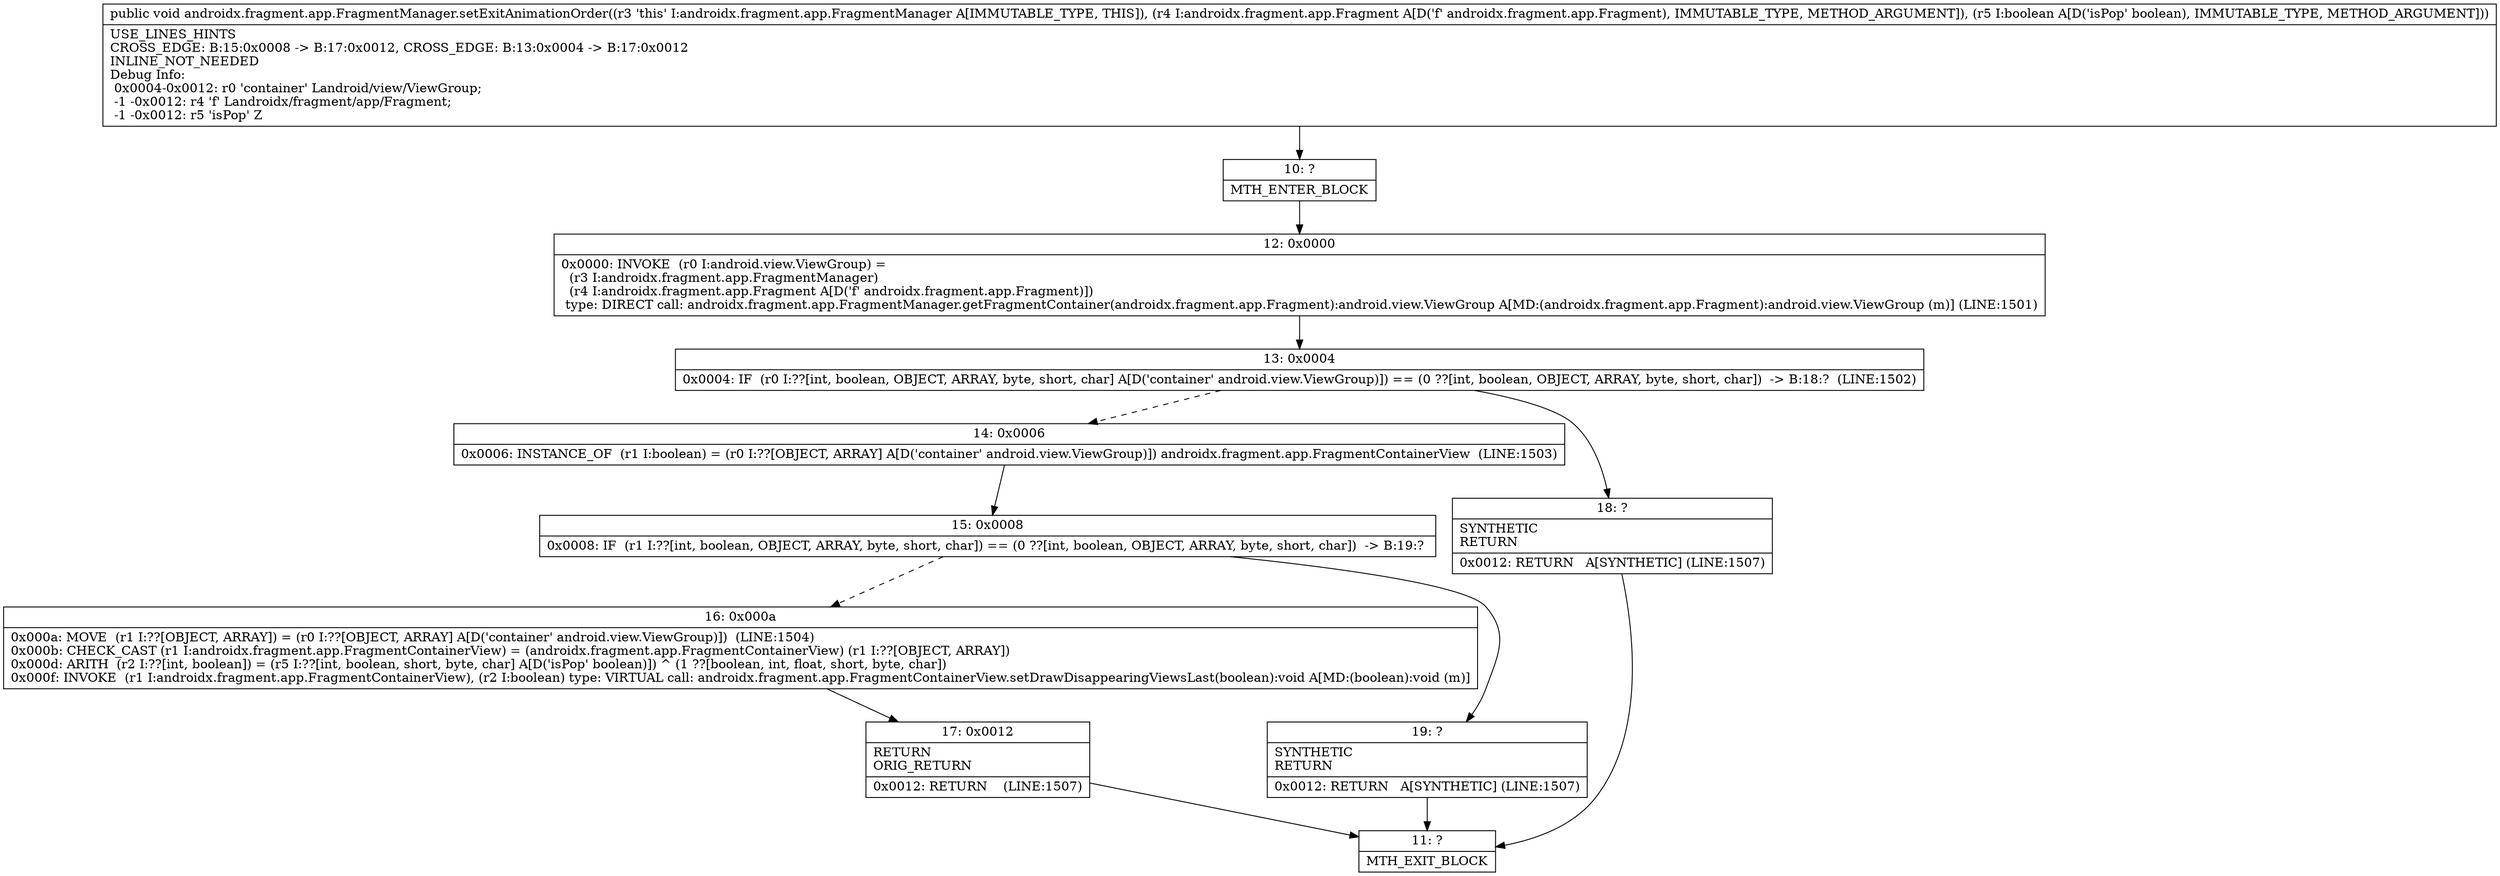 digraph "CFG forandroidx.fragment.app.FragmentManager.setExitAnimationOrder(Landroidx\/fragment\/app\/Fragment;Z)V" {
Node_10 [shape=record,label="{10\:\ ?|MTH_ENTER_BLOCK\l}"];
Node_12 [shape=record,label="{12\:\ 0x0000|0x0000: INVOKE  (r0 I:android.view.ViewGroup) = \l  (r3 I:androidx.fragment.app.FragmentManager)\l  (r4 I:androidx.fragment.app.Fragment A[D('f' androidx.fragment.app.Fragment)])\l type: DIRECT call: androidx.fragment.app.FragmentManager.getFragmentContainer(androidx.fragment.app.Fragment):android.view.ViewGroup A[MD:(androidx.fragment.app.Fragment):android.view.ViewGroup (m)] (LINE:1501)\l}"];
Node_13 [shape=record,label="{13\:\ 0x0004|0x0004: IF  (r0 I:??[int, boolean, OBJECT, ARRAY, byte, short, char] A[D('container' android.view.ViewGroup)]) == (0 ??[int, boolean, OBJECT, ARRAY, byte, short, char])  \-\> B:18:?  (LINE:1502)\l}"];
Node_14 [shape=record,label="{14\:\ 0x0006|0x0006: INSTANCE_OF  (r1 I:boolean) = (r0 I:??[OBJECT, ARRAY] A[D('container' android.view.ViewGroup)]) androidx.fragment.app.FragmentContainerView  (LINE:1503)\l}"];
Node_15 [shape=record,label="{15\:\ 0x0008|0x0008: IF  (r1 I:??[int, boolean, OBJECT, ARRAY, byte, short, char]) == (0 ??[int, boolean, OBJECT, ARRAY, byte, short, char])  \-\> B:19:? \l}"];
Node_16 [shape=record,label="{16\:\ 0x000a|0x000a: MOVE  (r1 I:??[OBJECT, ARRAY]) = (r0 I:??[OBJECT, ARRAY] A[D('container' android.view.ViewGroup)])  (LINE:1504)\l0x000b: CHECK_CAST (r1 I:androidx.fragment.app.FragmentContainerView) = (androidx.fragment.app.FragmentContainerView) (r1 I:??[OBJECT, ARRAY]) \l0x000d: ARITH  (r2 I:??[int, boolean]) = (r5 I:??[int, boolean, short, byte, char] A[D('isPop' boolean)]) ^ (1 ??[boolean, int, float, short, byte, char]) \l0x000f: INVOKE  (r1 I:androidx.fragment.app.FragmentContainerView), (r2 I:boolean) type: VIRTUAL call: androidx.fragment.app.FragmentContainerView.setDrawDisappearingViewsLast(boolean):void A[MD:(boolean):void (m)]\l}"];
Node_17 [shape=record,label="{17\:\ 0x0012|RETURN\lORIG_RETURN\l|0x0012: RETURN    (LINE:1507)\l}"];
Node_11 [shape=record,label="{11\:\ ?|MTH_EXIT_BLOCK\l}"];
Node_19 [shape=record,label="{19\:\ ?|SYNTHETIC\lRETURN\l|0x0012: RETURN   A[SYNTHETIC] (LINE:1507)\l}"];
Node_18 [shape=record,label="{18\:\ ?|SYNTHETIC\lRETURN\l|0x0012: RETURN   A[SYNTHETIC] (LINE:1507)\l}"];
MethodNode[shape=record,label="{public void androidx.fragment.app.FragmentManager.setExitAnimationOrder((r3 'this' I:androidx.fragment.app.FragmentManager A[IMMUTABLE_TYPE, THIS]), (r4 I:androidx.fragment.app.Fragment A[D('f' androidx.fragment.app.Fragment), IMMUTABLE_TYPE, METHOD_ARGUMENT]), (r5 I:boolean A[D('isPop' boolean), IMMUTABLE_TYPE, METHOD_ARGUMENT]))  | USE_LINES_HINTS\lCROSS_EDGE: B:15:0x0008 \-\> B:17:0x0012, CROSS_EDGE: B:13:0x0004 \-\> B:17:0x0012\lINLINE_NOT_NEEDED\lDebug Info:\l  0x0004\-0x0012: r0 'container' Landroid\/view\/ViewGroup;\l  \-1 \-0x0012: r4 'f' Landroidx\/fragment\/app\/Fragment;\l  \-1 \-0x0012: r5 'isPop' Z\l}"];
MethodNode -> Node_10;Node_10 -> Node_12;
Node_12 -> Node_13;
Node_13 -> Node_14[style=dashed];
Node_13 -> Node_18;
Node_14 -> Node_15;
Node_15 -> Node_16[style=dashed];
Node_15 -> Node_19;
Node_16 -> Node_17;
Node_17 -> Node_11;
Node_19 -> Node_11;
Node_18 -> Node_11;
}


